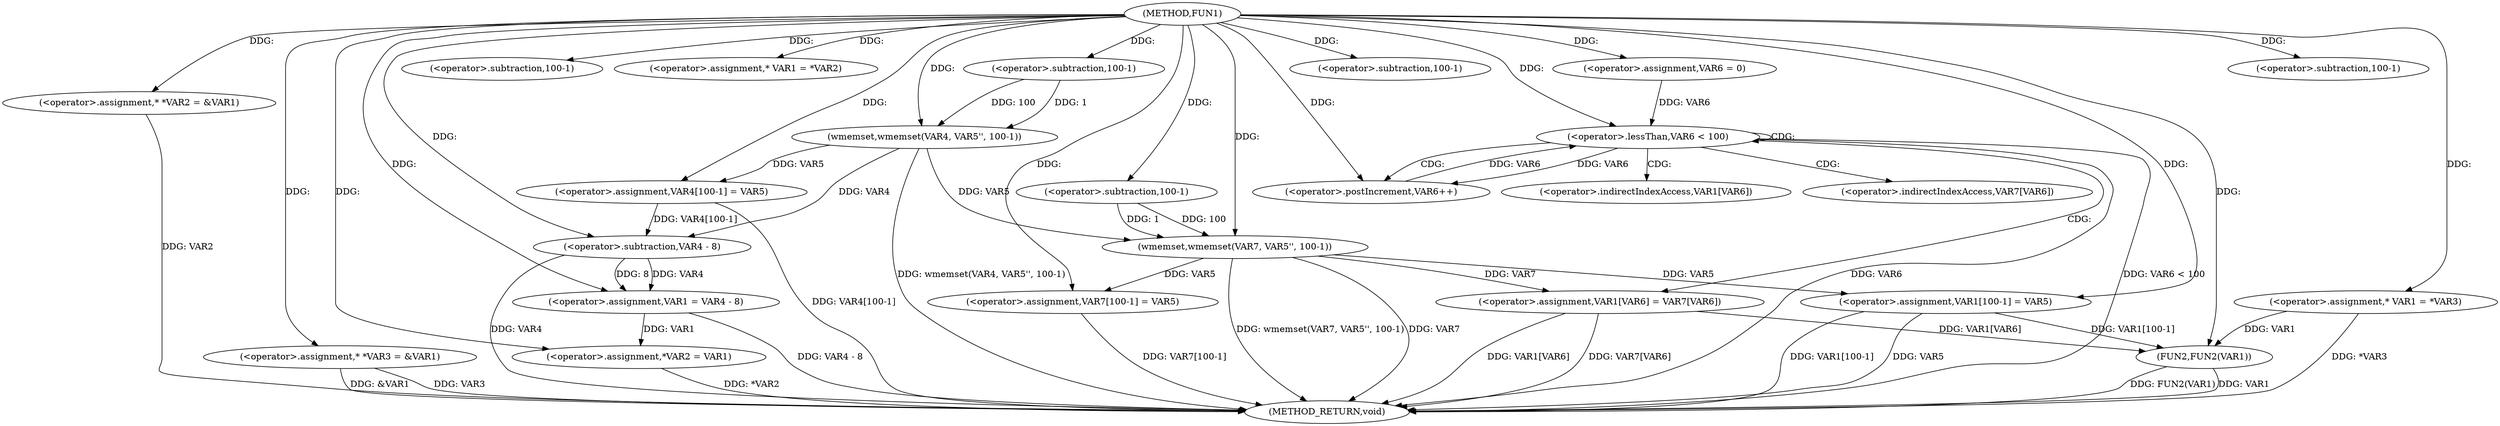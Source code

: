 digraph FUN1 {  
"1000100" [label = "(METHOD,FUN1)" ]
"1000190" [label = "(METHOD_RETURN,void)" ]
"1000104" [label = "(<operator>.assignment,* *VAR2 = &VAR1)" ]
"1000109" [label = "(<operator>.assignment,* *VAR3 = &VAR1)" ]
"1000114" [label = "(wmemset,wmemset(VAR4, VAR5'', 100-1))" ]
"1000117" [label = "(<operator>.subtraction,100-1)" ]
"1000120" [label = "(<operator>.assignment,VAR4[100-1] = VAR5)" ]
"1000123" [label = "(<operator>.subtraction,100-1)" ]
"1000129" [label = "(<operator>.assignment,* VAR1 = *VAR2)" ]
"1000133" [label = "(<operator>.assignment,VAR1 = VAR4 - 8)" ]
"1000135" [label = "(<operator>.subtraction,VAR4 - 8)" ]
"1000138" [label = "(<operator>.assignment,*VAR2 = VAR1)" ]
"1000144" [label = "(<operator>.assignment,* VAR1 = *VAR3)" ]
"1000151" [label = "(wmemset,wmemset(VAR7, VAR5'', 100-1))" ]
"1000154" [label = "(<operator>.subtraction,100-1)" ]
"1000157" [label = "(<operator>.assignment,VAR7[100-1] = VAR5)" ]
"1000160" [label = "(<operator>.subtraction,100-1)" ]
"1000165" [label = "(<operator>.assignment,VAR6 = 0)" ]
"1000168" [label = "(<operator>.lessThan,VAR6 < 100)" ]
"1000171" [label = "(<operator>.postIncrement,VAR6++)" ]
"1000174" [label = "(<operator>.assignment,VAR1[VAR6] = VAR7[VAR6])" ]
"1000181" [label = "(<operator>.assignment,VAR1[100-1] = VAR5)" ]
"1000184" [label = "(<operator>.subtraction,100-1)" ]
"1000188" [label = "(FUN2,FUN2(VAR1))" ]
"1000175" [label = "(<operator>.indirectIndexAccess,VAR1[VAR6])" ]
"1000178" [label = "(<operator>.indirectIndexAccess,VAR7[VAR6])" ]
  "1000168" -> "1000190"  [ label = "DDG: VAR6 < 100"] 
  "1000181" -> "1000190"  [ label = "DDG: VAR5"] 
  "1000151" -> "1000190"  [ label = "DDG: wmemset(VAR7, VAR5'', 100-1)"] 
  "1000168" -> "1000190"  [ label = "DDG: VAR6"] 
  "1000104" -> "1000190"  [ label = "DDG: VAR2"] 
  "1000138" -> "1000190"  [ label = "DDG: *VAR2"] 
  "1000120" -> "1000190"  [ label = "DDG: VAR4[100-1]"] 
  "1000144" -> "1000190"  [ label = "DDG: *VAR3"] 
  "1000109" -> "1000190"  [ label = "DDG: &VAR1"] 
  "1000181" -> "1000190"  [ label = "DDG: VAR1[100-1]"] 
  "1000188" -> "1000190"  [ label = "DDG: FUN2(VAR1)"] 
  "1000174" -> "1000190"  [ label = "DDG: VAR7[VAR6]"] 
  "1000114" -> "1000190"  [ label = "DDG: wmemset(VAR4, VAR5'', 100-1)"] 
  "1000188" -> "1000190"  [ label = "DDG: VAR1"] 
  "1000151" -> "1000190"  [ label = "DDG: VAR7"] 
  "1000157" -> "1000190"  [ label = "DDG: VAR7[100-1]"] 
  "1000133" -> "1000190"  [ label = "DDG: VAR4 - 8"] 
  "1000109" -> "1000190"  [ label = "DDG: VAR3"] 
  "1000135" -> "1000190"  [ label = "DDG: VAR4"] 
  "1000174" -> "1000190"  [ label = "DDG: VAR1[VAR6]"] 
  "1000100" -> "1000104"  [ label = "DDG: "] 
  "1000100" -> "1000109"  [ label = "DDG: "] 
  "1000100" -> "1000114"  [ label = "DDG: "] 
  "1000117" -> "1000114"  [ label = "DDG: 100"] 
  "1000117" -> "1000114"  [ label = "DDG: 1"] 
  "1000100" -> "1000117"  [ label = "DDG: "] 
  "1000114" -> "1000120"  [ label = "DDG: VAR5"] 
  "1000100" -> "1000120"  [ label = "DDG: "] 
  "1000100" -> "1000123"  [ label = "DDG: "] 
  "1000100" -> "1000129"  [ label = "DDG: "] 
  "1000135" -> "1000133"  [ label = "DDG: VAR4"] 
  "1000135" -> "1000133"  [ label = "DDG: 8"] 
  "1000100" -> "1000133"  [ label = "DDG: "] 
  "1000114" -> "1000135"  [ label = "DDG: VAR4"] 
  "1000120" -> "1000135"  [ label = "DDG: VAR4[100-1]"] 
  "1000100" -> "1000135"  [ label = "DDG: "] 
  "1000133" -> "1000138"  [ label = "DDG: VAR1"] 
  "1000100" -> "1000138"  [ label = "DDG: "] 
  "1000100" -> "1000144"  [ label = "DDG: "] 
  "1000100" -> "1000151"  [ label = "DDG: "] 
  "1000114" -> "1000151"  [ label = "DDG: VAR5"] 
  "1000154" -> "1000151"  [ label = "DDG: 100"] 
  "1000154" -> "1000151"  [ label = "DDG: 1"] 
  "1000100" -> "1000154"  [ label = "DDG: "] 
  "1000151" -> "1000157"  [ label = "DDG: VAR5"] 
  "1000100" -> "1000157"  [ label = "DDG: "] 
  "1000100" -> "1000160"  [ label = "DDG: "] 
  "1000100" -> "1000165"  [ label = "DDG: "] 
  "1000171" -> "1000168"  [ label = "DDG: VAR6"] 
  "1000165" -> "1000168"  [ label = "DDG: VAR6"] 
  "1000100" -> "1000168"  [ label = "DDG: "] 
  "1000168" -> "1000171"  [ label = "DDG: VAR6"] 
  "1000100" -> "1000171"  [ label = "DDG: "] 
  "1000151" -> "1000174"  [ label = "DDG: VAR7"] 
  "1000100" -> "1000181"  [ label = "DDG: "] 
  "1000151" -> "1000181"  [ label = "DDG: VAR5"] 
  "1000100" -> "1000184"  [ label = "DDG: "] 
  "1000181" -> "1000188"  [ label = "DDG: VAR1[100-1]"] 
  "1000144" -> "1000188"  [ label = "DDG: VAR1"] 
  "1000174" -> "1000188"  [ label = "DDG: VAR1[VAR6]"] 
  "1000100" -> "1000188"  [ label = "DDG: "] 
  "1000168" -> "1000168"  [ label = "CDG: "] 
  "1000168" -> "1000171"  [ label = "CDG: "] 
  "1000168" -> "1000178"  [ label = "CDG: "] 
  "1000168" -> "1000174"  [ label = "CDG: "] 
  "1000168" -> "1000175"  [ label = "CDG: "] 
}
